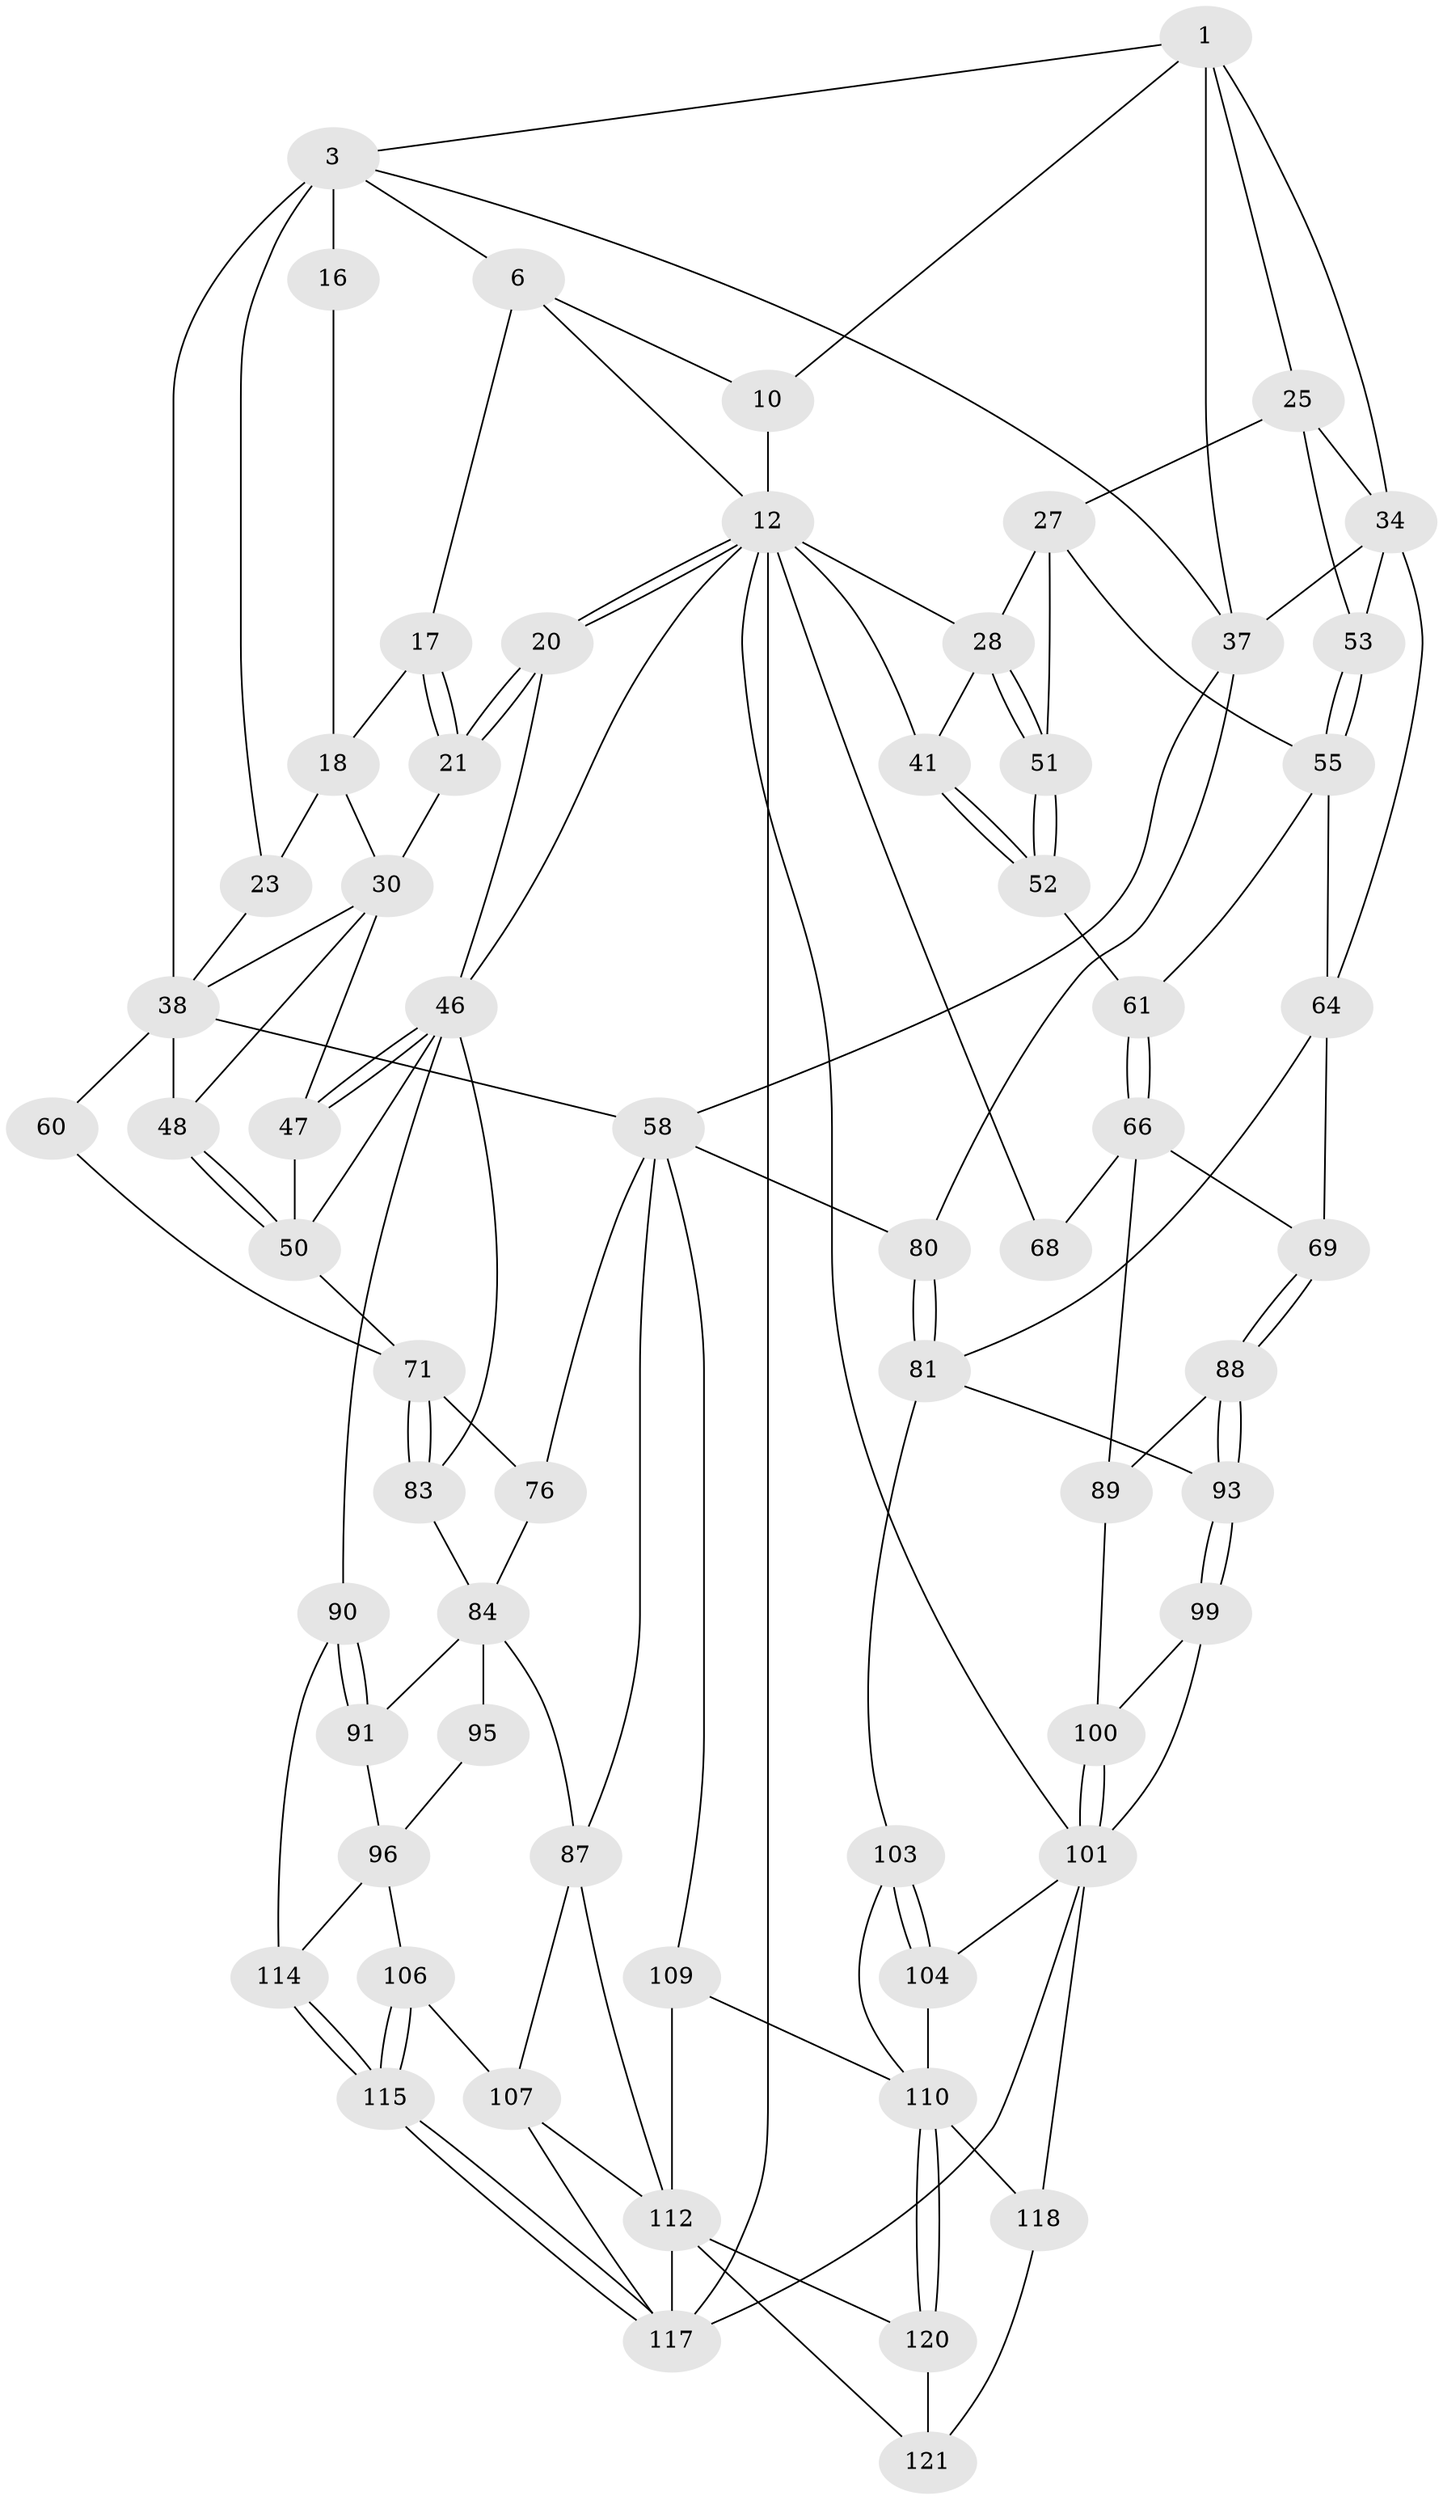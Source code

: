 // original degree distribution, {3: 0.031007751937984496, 4: 0.20155038759689922, 5: 0.5581395348837209, 6: 0.20930232558139536}
// Generated by graph-tools (version 1.1) at 2025/21/03/04/25 18:21:31]
// undirected, 64 vertices, 142 edges
graph export_dot {
graph [start="1"]
  node [color=gray90,style=filled];
  1 [pos="+0.45296591967131+0",super="+2+8"];
  3 [pos="+0.5548141314729109+0.09345470813552148",super="+36+4"];
  6 [pos="+0.7044110852048082+0",super="+7+11"];
  10 [pos="+0.0798210202765679+0"];
  12 [pos="+1+0",super="+94+13"];
  16 [pos="+0.7936614300042145+0.05652325595781257"];
  17 [pos="+0.880294870625812+0.09040969780968207"];
  18 [pos="+0.8428950437831942+0.10984984021104231",super="+31+19"];
  20 [pos="+1+0.12833278918843063"];
  21 [pos="+0.9966038358276962+0.16307427655264464"];
  23 [pos="+0.8313803483175857+0.12071431988830972",super="+32"];
  25 [pos="+0.2454123896413659+0.07784911574674983",super="+26"];
  27 [pos="+0.15129159463280728+0.22947001614709764",super="+54"];
  28 [pos="+0.13843591379994896+0.22486715416328495",super="+29"];
  30 [pos="+0.955578009398485+0.18486076117488234",super="+44"];
  34 [pos="+0.35502980972628767+0.2845785695011689",super="+35+63"];
  37 [pos="+0.4170254973426557+0.2633772542914635",super="+59"];
  38 [pos="+0.708497685132646+0.19424966181909303",super="+43+39"];
  41 [pos="+0+0.33357456231194316"];
  46 [pos="+1+0.35601190195630106",super="+73"];
  47 [pos="+0.9221969968906026+0.3259602527855181"];
  48 [pos="+0.8102758764375901+0.34189392664853985"];
  50 [pos="+0.8346150684052929+0.3770136154133246",super="+70"];
  51 [pos="+0.01714633161288909+0.3042459485456595"];
  52 [pos="+0+0.31635313932345166"];
  53 [pos="+0.3142647439153869+0.2825352811262706"];
  55 [pos="+0.221326839164566+0.3676570160937483",super="+56"];
  58 [pos="+0.5322504726699012+0.3976968464825259",super="+77"];
  60 [pos="+0.6615561627628489+0.4223265172745227"];
  61 [pos="+0.1440646696053265+0.36410291365472053"];
  64 [pos="+0.25752057071778867+0.5182907449070817",super="+65"];
  66 [pos="+0.1380854615601971+0.3810284053357079",super="+67"];
  68 [pos="+0+0.48314569686027187"];
  69 [pos="+0.14528497723086628+0.4914916442763347"];
  71 [pos="+0.7520949163791355+0.4609225976198672",super="+72"];
  76 [pos="+0.6407601713014757+0.5022174077153476"];
  80 [pos="+0.48464990873604546+0.6010418558834622"];
  81 [pos="+0.3177372907323427+0.6011776596329642",super="+82"];
  83 [pos="+0.7444555129714546+0.537528965367051"];
  84 [pos="+0.7434596522235589+0.5393526771480398",super="+92+85"];
  87 [pos="+0.5763812007020782+0.6228775349438836",super="+108"];
  88 [pos="+0.07101998638016627+0.5199418921465465"];
  89 [pos="+0+0.5222536360216676"];
  90 [pos="+0.9864794789290573+0.6050841081287716"];
  91 [pos="+0.7932148677801313+0.6147782127504839"];
  93 [pos="+0.1601131504388886+0.6403582308904522"];
  95 [pos="+0.7133806324024857+0.6470883512806029"];
  96 [pos="+0.7698995221792831+0.7007903188316346",super="+97"];
  99 [pos="+0.15343982797461256+0.6620834754455162"];
  100 [pos="+0.04865532716791375+0.6375345014186727"];
  101 [pos="+0.06217503068581873+0.7384104547889855",super="+102+105"];
  103 [pos="+0.2981855588137562+0.6703973572745353"];
  104 [pos="+0.16999608544652575+0.7157606542335628"];
  106 [pos="+0.737420606934363+0.782751839430722"];
  107 [pos="+0.6644307082460386+0.7836469117608001",super="+124"];
  109 [pos="+0.431945046773267+0.777769782593937"];
  110 [pos="+0.3662796242779314+0.7777991938254387",super="+111"];
  112 [pos="+0.5008602828168072+0.8120717488697543",super="+113"];
  114 [pos="+0.8666035625372686+0.6780583018376413"];
  115 [pos="+0.7935849259981478+0.8293954905606007"];
  117 [pos="+1+1",super="+125"];
  118 [pos="+0.2043135852619911+0.8216675739574193"];
  120 [pos="+0.30649694681520717+0.8399433467930513"];
  121 [pos="+0.27219609076889695+0.8547983624824058"];
  1 -- 3;
  1 -- 34;
  1 -- 37;
  1 -- 25;
  1 -- 10;
  3 -- 37;
  3 -- 38 [weight=2];
  3 -- 16;
  3 -- 23;
  3 -- 6;
  6 -- 10;
  6 -- 17;
  6 -- 12;
  10 -- 12;
  12 -- 20;
  12 -- 20;
  12 -- 117 [weight=3];
  12 -- 46;
  12 -- 68 [weight=2];
  12 -- 101;
  12 -- 41;
  12 -- 28;
  16 -- 18;
  17 -- 18;
  17 -- 21;
  17 -- 21;
  18 -- 30;
  18 -- 23 [weight=2];
  20 -- 21;
  20 -- 21;
  20 -- 46;
  21 -- 30;
  23 -- 38;
  25 -- 34;
  25 -- 27;
  25 -- 53;
  27 -- 28;
  27 -- 51;
  27 -- 55;
  28 -- 51;
  28 -- 51;
  28 -- 41;
  30 -- 38;
  30 -- 48;
  30 -- 47;
  34 -- 53;
  34 -- 64;
  34 -- 37;
  37 -- 80;
  37 -- 58;
  38 -- 48;
  38 -- 58;
  38 -- 60 [weight=2];
  41 -- 52;
  41 -- 52;
  46 -- 47;
  46 -- 47;
  46 -- 50;
  46 -- 83;
  46 -- 90;
  47 -- 50;
  48 -- 50;
  48 -- 50;
  50 -- 71;
  51 -- 52;
  51 -- 52;
  52 -- 61;
  53 -- 55;
  53 -- 55;
  55 -- 64;
  55 -- 61;
  58 -- 80;
  58 -- 87;
  58 -- 76;
  58 -- 109;
  60 -- 71;
  61 -- 66;
  61 -- 66;
  64 -- 69;
  64 -- 81;
  66 -- 69;
  66 -- 89;
  66 -- 68;
  69 -- 88;
  69 -- 88;
  71 -- 83;
  71 -- 83;
  71 -- 76;
  76 -- 84;
  80 -- 81;
  80 -- 81;
  81 -- 103;
  81 -- 93;
  83 -- 84;
  84 -- 91;
  84 -- 95 [weight=2];
  84 -- 87;
  87 -- 112;
  87 -- 107;
  88 -- 89;
  88 -- 93;
  88 -- 93;
  89 -- 100;
  90 -- 91;
  90 -- 91;
  90 -- 114;
  91 -- 96;
  93 -- 99;
  93 -- 99;
  95 -- 96;
  96 -- 114;
  96 -- 106;
  99 -- 100;
  99 -- 101;
  100 -- 101;
  100 -- 101;
  101 -- 118;
  101 -- 117;
  101 -- 104;
  103 -- 104;
  103 -- 104;
  103 -- 110;
  104 -- 110;
  106 -- 107;
  106 -- 115;
  106 -- 115;
  107 -- 112;
  107 -- 117;
  109 -- 110;
  109 -- 112;
  110 -- 120;
  110 -- 120;
  110 -- 118;
  112 -- 117 [weight=2];
  112 -- 120;
  112 -- 121;
  114 -- 115;
  114 -- 115;
  115 -- 117;
  115 -- 117;
  118 -- 121;
  120 -- 121;
}
